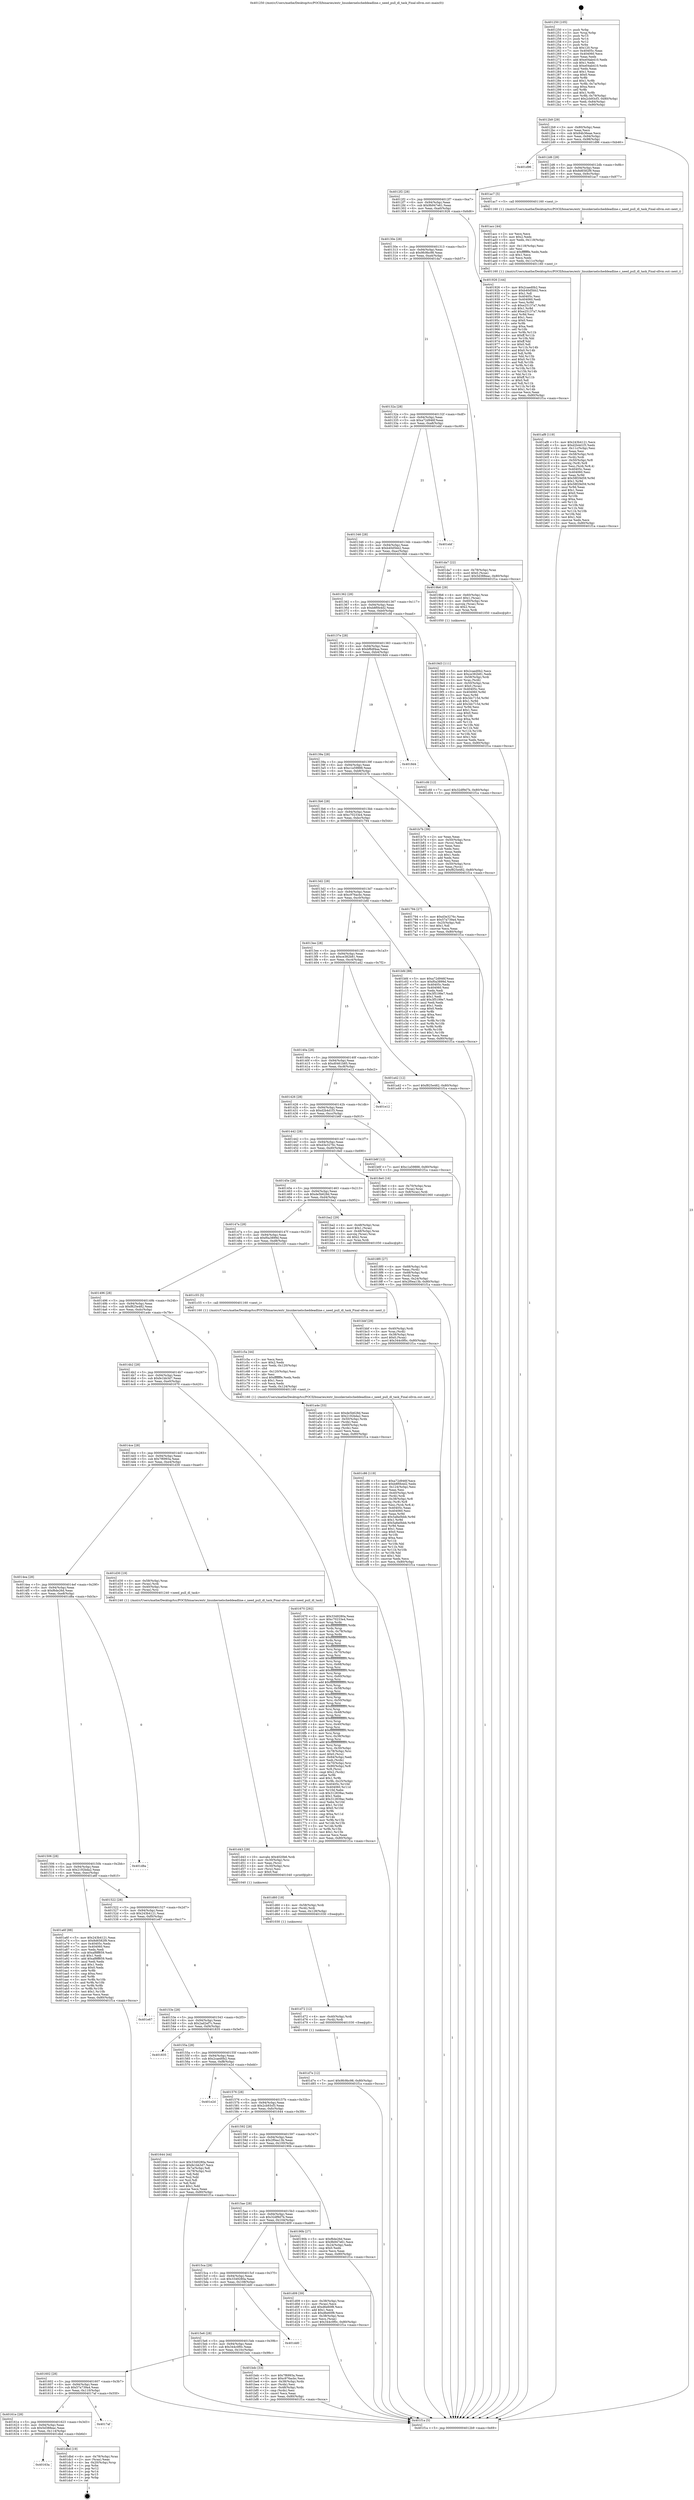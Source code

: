 digraph "0x401250" {
  label = "0x401250 (/mnt/c/Users/mathe/Desktop/tcc/POCII/binaries/extr_linuxkernelscheddeadline.c_need_pull_dl_task_Final-ollvm.out::main(0))"
  labelloc = "t"
  node[shape=record]

  Entry [label="",width=0.3,height=0.3,shape=circle,fillcolor=black,style=filled]
  "0x4012b9" [label="{
     0x4012b9 [29]\l
     | [instrs]\l
     &nbsp;&nbsp;0x4012b9 \<+3\>: mov -0x80(%rbp),%eax\l
     &nbsp;&nbsp;0x4012bc \<+2\>: mov %eax,%ecx\l
     &nbsp;&nbsp;0x4012be \<+6\>: sub $0x84b36eae,%ecx\l
     &nbsp;&nbsp;0x4012c4 \<+6\>: mov %eax,-0x94(%rbp)\l
     &nbsp;&nbsp;0x4012ca \<+6\>: mov %ecx,-0x98(%rbp)\l
     &nbsp;&nbsp;0x4012d0 \<+6\>: je 0000000000401d96 \<main+0xb46\>\l
  }"]
  "0x401d96" [label="{
     0x401d96\l
  }", style=dashed]
  "0x4012d6" [label="{
     0x4012d6 [28]\l
     | [instrs]\l
     &nbsp;&nbsp;0x4012d6 \<+5\>: jmp 00000000004012db \<main+0x8b\>\l
     &nbsp;&nbsp;0x4012db \<+6\>: mov -0x94(%rbp),%eax\l
     &nbsp;&nbsp;0x4012e1 \<+5\>: sub $0x8d6582f9,%eax\l
     &nbsp;&nbsp;0x4012e6 \<+6\>: mov %eax,-0x9c(%rbp)\l
     &nbsp;&nbsp;0x4012ec \<+6\>: je 0000000000401ac7 \<main+0x877\>\l
  }"]
  Exit [label="",width=0.3,height=0.3,shape=circle,fillcolor=black,style=filled,peripheries=2]
  "0x401ac7" [label="{
     0x401ac7 [5]\l
     | [instrs]\l
     &nbsp;&nbsp;0x401ac7 \<+5\>: call 0000000000401160 \<next_i\>\l
     | [calls]\l
     &nbsp;&nbsp;0x401160 \{1\} (/mnt/c/Users/mathe/Desktop/tcc/POCII/binaries/extr_linuxkernelscheddeadline.c_need_pull_dl_task_Final-ollvm.out::next_i)\l
  }"]
  "0x4012f2" [label="{
     0x4012f2 [28]\l
     | [instrs]\l
     &nbsp;&nbsp;0x4012f2 \<+5\>: jmp 00000000004012f7 \<main+0xa7\>\l
     &nbsp;&nbsp;0x4012f7 \<+6\>: mov -0x94(%rbp),%eax\l
     &nbsp;&nbsp;0x4012fd \<+5\>: sub $0x9b947e61,%eax\l
     &nbsp;&nbsp;0x401302 \<+6\>: mov %eax,-0xa0(%rbp)\l
     &nbsp;&nbsp;0x401308 \<+6\>: je 0000000000401926 \<main+0x6d6\>\l
  }"]
  "0x40163a" [label="{
     0x40163a\l
  }", style=dashed]
  "0x401926" [label="{
     0x401926 [144]\l
     | [instrs]\l
     &nbsp;&nbsp;0x401926 \<+5\>: mov $0x2caed0b2,%eax\l
     &nbsp;&nbsp;0x40192b \<+5\>: mov $0xb40d5bb2,%ecx\l
     &nbsp;&nbsp;0x401930 \<+2\>: mov $0x1,%dl\l
     &nbsp;&nbsp;0x401932 \<+7\>: mov 0x40405c,%esi\l
     &nbsp;&nbsp;0x401939 \<+7\>: mov 0x404060,%edi\l
     &nbsp;&nbsp;0x401940 \<+3\>: mov %esi,%r8d\l
     &nbsp;&nbsp;0x401943 \<+7\>: sub $0xe25137a7,%r8d\l
     &nbsp;&nbsp;0x40194a \<+4\>: sub $0x1,%r8d\l
     &nbsp;&nbsp;0x40194e \<+7\>: add $0xe25137a7,%r8d\l
     &nbsp;&nbsp;0x401955 \<+4\>: imul %r8d,%esi\l
     &nbsp;&nbsp;0x401959 \<+3\>: and $0x1,%esi\l
     &nbsp;&nbsp;0x40195c \<+3\>: cmp $0x0,%esi\l
     &nbsp;&nbsp;0x40195f \<+4\>: sete %r9b\l
     &nbsp;&nbsp;0x401963 \<+3\>: cmp $0xa,%edi\l
     &nbsp;&nbsp;0x401966 \<+4\>: setl %r10b\l
     &nbsp;&nbsp;0x40196a \<+3\>: mov %r9b,%r11b\l
     &nbsp;&nbsp;0x40196d \<+4\>: xor $0xff,%r11b\l
     &nbsp;&nbsp;0x401971 \<+3\>: mov %r10b,%bl\l
     &nbsp;&nbsp;0x401974 \<+3\>: xor $0xff,%bl\l
     &nbsp;&nbsp;0x401977 \<+3\>: xor $0x0,%dl\l
     &nbsp;&nbsp;0x40197a \<+3\>: mov %r11b,%r14b\l
     &nbsp;&nbsp;0x40197d \<+4\>: and $0x0,%r14b\l
     &nbsp;&nbsp;0x401981 \<+3\>: and %dl,%r9b\l
     &nbsp;&nbsp;0x401984 \<+3\>: mov %bl,%r15b\l
     &nbsp;&nbsp;0x401987 \<+4\>: and $0x0,%r15b\l
     &nbsp;&nbsp;0x40198b \<+3\>: and %dl,%r10b\l
     &nbsp;&nbsp;0x40198e \<+3\>: or %r9b,%r14b\l
     &nbsp;&nbsp;0x401991 \<+3\>: or %r10b,%r15b\l
     &nbsp;&nbsp;0x401994 \<+3\>: xor %r15b,%r14b\l
     &nbsp;&nbsp;0x401997 \<+3\>: or %bl,%r11b\l
     &nbsp;&nbsp;0x40199a \<+4\>: xor $0xff,%r11b\l
     &nbsp;&nbsp;0x40199e \<+3\>: or $0x0,%dl\l
     &nbsp;&nbsp;0x4019a1 \<+3\>: and %dl,%r11b\l
     &nbsp;&nbsp;0x4019a4 \<+3\>: or %r11b,%r14b\l
     &nbsp;&nbsp;0x4019a7 \<+4\>: test $0x1,%r14b\l
     &nbsp;&nbsp;0x4019ab \<+3\>: cmovne %ecx,%eax\l
     &nbsp;&nbsp;0x4019ae \<+3\>: mov %eax,-0x80(%rbp)\l
     &nbsp;&nbsp;0x4019b1 \<+5\>: jmp 0000000000401f1a \<main+0xcca\>\l
  }"]
  "0x40130e" [label="{
     0x40130e [28]\l
     | [instrs]\l
     &nbsp;&nbsp;0x40130e \<+5\>: jmp 0000000000401313 \<main+0xc3\>\l
     &nbsp;&nbsp;0x401313 \<+6\>: mov -0x94(%rbp),%eax\l
     &nbsp;&nbsp;0x401319 \<+5\>: sub $0x9fc9bc98,%eax\l
     &nbsp;&nbsp;0x40131e \<+6\>: mov %eax,-0xa4(%rbp)\l
     &nbsp;&nbsp;0x401324 \<+6\>: je 0000000000401da7 \<main+0xb57\>\l
  }"]
  "0x401dbd" [label="{
     0x401dbd [19]\l
     | [instrs]\l
     &nbsp;&nbsp;0x401dbd \<+4\>: mov -0x78(%rbp),%rax\l
     &nbsp;&nbsp;0x401dc1 \<+2\>: mov (%rax),%eax\l
     &nbsp;&nbsp;0x401dc3 \<+4\>: lea -0x20(%rbp),%rsp\l
     &nbsp;&nbsp;0x401dc7 \<+1\>: pop %rbx\l
     &nbsp;&nbsp;0x401dc8 \<+2\>: pop %r12\l
     &nbsp;&nbsp;0x401dca \<+2\>: pop %r14\l
     &nbsp;&nbsp;0x401dcc \<+2\>: pop %r15\l
     &nbsp;&nbsp;0x401dce \<+1\>: pop %rbp\l
     &nbsp;&nbsp;0x401dcf \<+1\>: ret\l
  }"]
  "0x401da7" [label="{
     0x401da7 [22]\l
     | [instrs]\l
     &nbsp;&nbsp;0x401da7 \<+4\>: mov -0x78(%rbp),%rax\l
     &nbsp;&nbsp;0x401dab \<+6\>: movl $0x0,(%rax)\l
     &nbsp;&nbsp;0x401db1 \<+7\>: movl $0x5d388eac,-0x80(%rbp)\l
     &nbsp;&nbsp;0x401db8 \<+5\>: jmp 0000000000401f1a \<main+0xcca\>\l
  }"]
  "0x40132a" [label="{
     0x40132a [28]\l
     | [instrs]\l
     &nbsp;&nbsp;0x40132a \<+5\>: jmp 000000000040132f \<main+0xdf\>\l
     &nbsp;&nbsp;0x40132f \<+6\>: mov -0x94(%rbp),%eax\l
     &nbsp;&nbsp;0x401335 \<+5\>: sub $0xa72d946f,%eax\l
     &nbsp;&nbsp;0x40133a \<+6\>: mov %eax,-0xa8(%rbp)\l
     &nbsp;&nbsp;0x401340 \<+6\>: je 0000000000401ebf \<main+0xc6f\>\l
  }"]
  "0x40161e" [label="{
     0x40161e [28]\l
     | [instrs]\l
     &nbsp;&nbsp;0x40161e \<+5\>: jmp 0000000000401623 \<main+0x3d3\>\l
     &nbsp;&nbsp;0x401623 \<+6\>: mov -0x94(%rbp),%eax\l
     &nbsp;&nbsp;0x401629 \<+5\>: sub $0x5d388eac,%eax\l
     &nbsp;&nbsp;0x40162e \<+6\>: mov %eax,-0x114(%rbp)\l
     &nbsp;&nbsp;0x401634 \<+6\>: je 0000000000401dbd \<main+0xb6d\>\l
  }"]
  "0x401ebf" [label="{
     0x401ebf\l
  }", style=dashed]
  "0x401346" [label="{
     0x401346 [28]\l
     | [instrs]\l
     &nbsp;&nbsp;0x401346 \<+5\>: jmp 000000000040134b \<main+0xfb\>\l
     &nbsp;&nbsp;0x40134b \<+6\>: mov -0x94(%rbp),%eax\l
     &nbsp;&nbsp;0x401351 \<+5\>: sub $0xb40d5bb2,%eax\l
     &nbsp;&nbsp;0x401356 \<+6\>: mov %eax,-0xac(%rbp)\l
     &nbsp;&nbsp;0x40135c \<+6\>: je 00000000004019b6 \<main+0x766\>\l
  }"]
  "0x4017af" [label="{
     0x4017af\l
  }", style=dashed]
  "0x4019b6" [label="{
     0x4019b6 [29]\l
     | [instrs]\l
     &nbsp;&nbsp;0x4019b6 \<+4\>: mov -0x60(%rbp),%rax\l
     &nbsp;&nbsp;0x4019ba \<+6\>: movl $0x1,(%rax)\l
     &nbsp;&nbsp;0x4019c0 \<+4\>: mov -0x60(%rbp),%rax\l
     &nbsp;&nbsp;0x4019c4 \<+3\>: movslq (%rax),%rax\l
     &nbsp;&nbsp;0x4019c7 \<+4\>: shl $0x2,%rax\l
     &nbsp;&nbsp;0x4019cb \<+3\>: mov %rax,%rdi\l
     &nbsp;&nbsp;0x4019ce \<+5\>: call 0000000000401050 \<malloc@plt\>\l
     | [calls]\l
     &nbsp;&nbsp;0x401050 \{1\} (unknown)\l
  }"]
  "0x401362" [label="{
     0x401362 [28]\l
     | [instrs]\l
     &nbsp;&nbsp;0x401362 \<+5\>: jmp 0000000000401367 \<main+0x117\>\l
     &nbsp;&nbsp;0x401367 \<+6\>: mov -0x94(%rbp),%eax\l
     &nbsp;&nbsp;0x40136d \<+5\>: sub $0xb8f0b4d2,%eax\l
     &nbsp;&nbsp;0x401372 \<+6\>: mov %eax,-0xb0(%rbp)\l
     &nbsp;&nbsp;0x401378 \<+6\>: je 0000000000401cfd \<main+0xaad\>\l
  }"]
  "0x401d7e" [label="{
     0x401d7e [12]\l
     | [instrs]\l
     &nbsp;&nbsp;0x401d7e \<+7\>: movl $0x9fc9bc98,-0x80(%rbp)\l
     &nbsp;&nbsp;0x401d85 \<+5\>: jmp 0000000000401f1a \<main+0xcca\>\l
  }"]
  "0x401cfd" [label="{
     0x401cfd [12]\l
     | [instrs]\l
     &nbsp;&nbsp;0x401cfd \<+7\>: movl $0x32df9d7b,-0x80(%rbp)\l
     &nbsp;&nbsp;0x401d04 \<+5\>: jmp 0000000000401f1a \<main+0xcca\>\l
  }"]
  "0x40137e" [label="{
     0x40137e [28]\l
     | [instrs]\l
     &nbsp;&nbsp;0x40137e \<+5\>: jmp 0000000000401383 \<main+0x133\>\l
     &nbsp;&nbsp;0x401383 \<+6\>: mov -0x94(%rbp),%eax\l
     &nbsp;&nbsp;0x401389 \<+5\>: sub $0xbf6df4aa,%eax\l
     &nbsp;&nbsp;0x40138e \<+6\>: mov %eax,-0xb4(%rbp)\l
     &nbsp;&nbsp;0x401394 \<+6\>: je 00000000004018d4 \<main+0x684\>\l
  }"]
  "0x401d72" [label="{
     0x401d72 [12]\l
     | [instrs]\l
     &nbsp;&nbsp;0x401d72 \<+4\>: mov -0x40(%rbp),%rdi\l
     &nbsp;&nbsp;0x401d76 \<+3\>: mov (%rdi),%rdi\l
     &nbsp;&nbsp;0x401d79 \<+5\>: call 0000000000401030 \<free@plt\>\l
     | [calls]\l
     &nbsp;&nbsp;0x401030 \{1\} (unknown)\l
  }"]
  "0x4018d4" [label="{
     0x4018d4\l
  }", style=dashed]
  "0x40139a" [label="{
     0x40139a [28]\l
     | [instrs]\l
     &nbsp;&nbsp;0x40139a \<+5\>: jmp 000000000040139f \<main+0x14f\>\l
     &nbsp;&nbsp;0x40139f \<+6\>: mov -0x94(%rbp),%eax\l
     &nbsp;&nbsp;0x4013a5 \<+5\>: sub $0xc1a59888,%eax\l
     &nbsp;&nbsp;0x4013aa \<+6\>: mov %eax,-0xb8(%rbp)\l
     &nbsp;&nbsp;0x4013b0 \<+6\>: je 0000000000401b7b \<main+0x92b\>\l
  }"]
  "0x401d60" [label="{
     0x401d60 [18]\l
     | [instrs]\l
     &nbsp;&nbsp;0x401d60 \<+4\>: mov -0x58(%rbp),%rdi\l
     &nbsp;&nbsp;0x401d64 \<+3\>: mov (%rdi),%rdi\l
     &nbsp;&nbsp;0x401d67 \<+6\>: mov %eax,-0x128(%rbp)\l
     &nbsp;&nbsp;0x401d6d \<+5\>: call 0000000000401030 \<free@plt\>\l
     | [calls]\l
     &nbsp;&nbsp;0x401030 \{1\} (unknown)\l
  }"]
  "0x401b7b" [label="{
     0x401b7b [39]\l
     | [instrs]\l
     &nbsp;&nbsp;0x401b7b \<+2\>: xor %eax,%eax\l
     &nbsp;&nbsp;0x401b7d \<+4\>: mov -0x50(%rbp),%rcx\l
     &nbsp;&nbsp;0x401b81 \<+2\>: mov (%rcx),%edx\l
     &nbsp;&nbsp;0x401b83 \<+2\>: mov %eax,%esi\l
     &nbsp;&nbsp;0x401b85 \<+2\>: sub %edx,%esi\l
     &nbsp;&nbsp;0x401b87 \<+2\>: mov %eax,%edx\l
     &nbsp;&nbsp;0x401b89 \<+3\>: sub $0x1,%edx\l
     &nbsp;&nbsp;0x401b8c \<+2\>: add %edx,%esi\l
     &nbsp;&nbsp;0x401b8e \<+2\>: sub %esi,%eax\l
     &nbsp;&nbsp;0x401b90 \<+4\>: mov -0x50(%rbp),%rcx\l
     &nbsp;&nbsp;0x401b94 \<+2\>: mov %eax,(%rcx)\l
     &nbsp;&nbsp;0x401b96 \<+7\>: movl $0xf825e482,-0x80(%rbp)\l
     &nbsp;&nbsp;0x401b9d \<+5\>: jmp 0000000000401f1a \<main+0xcca\>\l
  }"]
  "0x4013b6" [label="{
     0x4013b6 [28]\l
     | [instrs]\l
     &nbsp;&nbsp;0x4013b6 \<+5\>: jmp 00000000004013bb \<main+0x16b\>\l
     &nbsp;&nbsp;0x4013bb \<+6\>: mov -0x94(%rbp),%eax\l
     &nbsp;&nbsp;0x4013c1 \<+5\>: sub $0xc70233e4,%eax\l
     &nbsp;&nbsp;0x4013c6 \<+6\>: mov %eax,-0xbc(%rbp)\l
     &nbsp;&nbsp;0x4013cc \<+6\>: je 0000000000401794 \<main+0x544\>\l
  }"]
  "0x401d43" [label="{
     0x401d43 [29]\l
     | [instrs]\l
     &nbsp;&nbsp;0x401d43 \<+10\>: movabs $0x4020b6,%rdi\l
     &nbsp;&nbsp;0x401d4d \<+4\>: mov -0x30(%rbp),%rsi\l
     &nbsp;&nbsp;0x401d51 \<+2\>: mov %eax,(%rsi)\l
     &nbsp;&nbsp;0x401d53 \<+4\>: mov -0x30(%rbp),%rsi\l
     &nbsp;&nbsp;0x401d57 \<+2\>: mov (%rsi),%esi\l
     &nbsp;&nbsp;0x401d59 \<+2\>: mov $0x0,%al\l
     &nbsp;&nbsp;0x401d5b \<+5\>: call 0000000000401040 \<printf@plt\>\l
     | [calls]\l
     &nbsp;&nbsp;0x401040 \{1\} (unknown)\l
  }"]
  "0x401794" [label="{
     0x401794 [27]\l
     | [instrs]\l
     &nbsp;&nbsp;0x401794 \<+5\>: mov $0xd3e3276c,%eax\l
     &nbsp;&nbsp;0x401799 \<+5\>: mov $0x57a739a4,%ecx\l
     &nbsp;&nbsp;0x40179e \<+3\>: mov -0x25(%rbp),%dl\l
     &nbsp;&nbsp;0x4017a1 \<+3\>: test $0x1,%dl\l
     &nbsp;&nbsp;0x4017a4 \<+3\>: cmovne %ecx,%eax\l
     &nbsp;&nbsp;0x4017a7 \<+3\>: mov %eax,-0x80(%rbp)\l
     &nbsp;&nbsp;0x4017aa \<+5\>: jmp 0000000000401f1a \<main+0xcca\>\l
  }"]
  "0x4013d2" [label="{
     0x4013d2 [28]\l
     | [instrs]\l
     &nbsp;&nbsp;0x4013d2 \<+5\>: jmp 00000000004013d7 \<main+0x187\>\l
     &nbsp;&nbsp;0x4013d7 \<+6\>: mov -0x94(%rbp),%eax\l
     &nbsp;&nbsp;0x4013dd \<+5\>: sub $0xc976acbc,%eax\l
     &nbsp;&nbsp;0x4013e2 \<+6\>: mov %eax,-0xc0(%rbp)\l
     &nbsp;&nbsp;0x4013e8 \<+6\>: je 0000000000401bfd \<main+0x9ad\>\l
  }"]
  "0x401c86" [label="{
     0x401c86 [119]\l
     | [instrs]\l
     &nbsp;&nbsp;0x401c86 \<+5\>: mov $0xa72d946f,%ecx\l
     &nbsp;&nbsp;0x401c8b \<+5\>: mov $0xb8f0b4d2,%edx\l
     &nbsp;&nbsp;0x401c90 \<+6\>: mov -0x124(%rbp),%esi\l
     &nbsp;&nbsp;0x401c96 \<+3\>: imul %eax,%esi\l
     &nbsp;&nbsp;0x401c99 \<+4\>: mov -0x40(%rbp),%rdi\l
     &nbsp;&nbsp;0x401c9d \<+3\>: mov (%rdi),%rdi\l
     &nbsp;&nbsp;0x401ca0 \<+4\>: mov -0x38(%rbp),%r8\l
     &nbsp;&nbsp;0x401ca4 \<+3\>: movslq (%r8),%r8\l
     &nbsp;&nbsp;0x401ca7 \<+4\>: mov %esi,(%rdi,%r8,4)\l
     &nbsp;&nbsp;0x401cab \<+7\>: mov 0x40405c,%eax\l
     &nbsp;&nbsp;0x401cb2 \<+7\>: mov 0x404060,%esi\l
     &nbsp;&nbsp;0x401cb9 \<+3\>: mov %eax,%r9d\l
     &nbsp;&nbsp;0x401cbc \<+7\>: add $0x5a8a0bbb,%r9d\l
     &nbsp;&nbsp;0x401cc3 \<+4\>: sub $0x1,%r9d\l
     &nbsp;&nbsp;0x401cc7 \<+7\>: sub $0x5a8a0bbb,%r9d\l
     &nbsp;&nbsp;0x401cce \<+4\>: imul %r9d,%eax\l
     &nbsp;&nbsp;0x401cd2 \<+3\>: and $0x1,%eax\l
     &nbsp;&nbsp;0x401cd5 \<+3\>: cmp $0x0,%eax\l
     &nbsp;&nbsp;0x401cd8 \<+4\>: sete %r10b\l
     &nbsp;&nbsp;0x401cdc \<+3\>: cmp $0xa,%esi\l
     &nbsp;&nbsp;0x401cdf \<+4\>: setl %r11b\l
     &nbsp;&nbsp;0x401ce3 \<+3\>: mov %r10b,%bl\l
     &nbsp;&nbsp;0x401ce6 \<+3\>: and %r11b,%bl\l
     &nbsp;&nbsp;0x401ce9 \<+3\>: xor %r11b,%r10b\l
     &nbsp;&nbsp;0x401cec \<+3\>: or %r10b,%bl\l
     &nbsp;&nbsp;0x401cef \<+3\>: test $0x1,%bl\l
     &nbsp;&nbsp;0x401cf2 \<+3\>: cmovne %edx,%ecx\l
     &nbsp;&nbsp;0x401cf5 \<+3\>: mov %ecx,-0x80(%rbp)\l
     &nbsp;&nbsp;0x401cf8 \<+5\>: jmp 0000000000401f1a \<main+0xcca\>\l
  }"]
  "0x401bfd" [label="{
     0x401bfd [88]\l
     | [instrs]\l
     &nbsp;&nbsp;0x401bfd \<+5\>: mov $0xa72d946f,%eax\l
     &nbsp;&nbsp;0x401c02 \<+5\>: mov $0xf0a3899d,%ecx\l
     &nbsp;&nbsp;0x401c07 \<+7\>: mov 0x40405c,%edx\l
     &nbsp;&nbsp;0x401c0e \<+7\>: mov 0x404060,%esi\l
     &nbsp;&nbsp;0x401c15 \<+2\>: mov %edx,%edi\l
     &nbsp;&nbsp;0x401c17 \<+6\>: sub $0x3f5199e7,%edi\l
     &nbsp;&nbsp;0x401c1d \<+3\>: sub $0x1,%edi\l
     &nbsp;&nbsp;0x401c20 \<+6\>: add $0x3f5199e7,%edi\l
     &nbsp;&nbsp;0x401c26 \<+3\>: imul %edi,%edx\l
     &nbsp;&nbsp;0x401c29 \<+3\>: and $0x1,%edx\l
     &nbsp;&nbsp;0x401c2c \<+3\>: cmp $0x0,%edx\l
     &nbsp;&nbsp;0x401c2f \<+4\>: sete %r8b\l
     &nbsp;&nbsp;0x401c33 \<+3\>: cmp $0xa,%esi\l
     &nbsp;&nbsp;0x401c36 \<+4\>: setl %r9b\l
     &nbsp;&nbsp;0x401c3a \<+3\>: mov %r8b,%r10b\l
     &nbsp;&nbsp;0x401c3d \<+3\>: and %r9b,%r10b\l
     &nbsp;&nbsp;0x401c40 \<+3\>: xor %r9b,%r8b\l
     &nbsp;&nbsp;0x401c43 \<+3\>: or %r8b,%r10b\l
     &nbsp;&nbsp;0x401c46 \<+4\>: test $0x1,%r10b\l
     &nbsp;&nbsp;0x401c4a \<+3\>: cmovne %ecx,%eax\l
     &nbsp;&nbsp;0x401c4d \<+3\>: mov %eax,-0x80(%rbp)\l
     &nbsp;&nbsp;0x401c50 \<+5\>: jmp 0000000000401f1a \<main+0xcca\>\l
  }"]
  "0x4013ee" [label="{
     0x4013ee [28]\l
     | [instrs]\l
     &nbsp;&nbsp;0x4013ee \<+5\>: jmp 00000000004013f3 \<main+0x1a3\>\l
     &nbsp;&nbsp;0x4013f3 \<+6\>: mov -0x94(%rbp),%eax\l
     &nbsp;&nbsp;0x4013f9 \<+5\>: sub $0xce382b81,%eax\l
     &nbsp;&nbsp;0x4013fe \<+6\>: mov %eax,-0xc4(%rbp)\l
     &nbsp;&nbsp;0x401404 \<+6\>: je 0000000000401a42 \<main+0x7f2\>\l
  }"]
  "0x401c5a" [label="{
     0x401c5a [44]\l
     | [instrs]\l
     &nbsp;&nbsp;0x401c5a \<+2\>: xor %ecx,%ecx\l
     &nbsp;&nbsp;0x401c5c \<+5\>: mov $0x2,%edx\l
     &nbsp;&nbsp;0x401c61 \<+6\>: mov %edx,-0x120(%rbp)\l
     &nbsp;&nbsp;0x401c67 \<+1\>: cltd\l
     &nbsp;&nbsp;0x401c68 \<+6\>: mov -0x120(%rbp),%esi\l
     &nbsp;&nbsp;0x401c6e \<+2\>: idiv %esi\l
     &nbsp;&nbsp;0x401c70 \<+6\>: imul $0xfffffffe,%edx,%edx\l
     &nbsp;&nbsp;0x401c76 \<+3\>: sub $0x1,%ecx\l
     &nbsp;&nbsp;0x401c79 \<+2\>: sub %ecx,%edx\l
     &nbsp;&nbsp;0x401c7b \<+6\>: mov %edx,-0x124(%rbp)\l
     &nbsp;&nbsp;0x401c81 \<+5\>: call 0000000000401160 \<next_i\>\l
     | [calls]\l
     &nbsp;&nbsp;0x401160 \{1\} (/mnt/c/Users/mathe/Desktop/tcc/POCII/binaries/extr_linuxkernelscheddeadline.c_need_pull_dl_task_Final-ollvm.out::next_i)\l
  }"]
  "0x401a42" [label="{
     0x401a42 [12]\l
     | [instrs]\l
     &nbsp;&nbsp;0x401a42 \<+7\>: movl $0xf825e482,-0x80(%rbp)\l
     &nbsp;&nbsp;0x401a49 \<+5\>: jmp 0000000000401f1a \<main+0xcca\>\l
  }"]
  "0x40140a" [label="{
     0x40140a [28]\l
     | [instrs]\l
     &nbsp;&nbsp;0x40140a \<+5\>: jmp 000000000040140f \<main+0x1bf\>\l
     &nbsp;&nbsp;0x40140f \<+6\>: mov -0x94(%rbp),%eax\l
     &nbsp;&nbsp;0x401415 \<+5\>: sub $0xd0461b85,%eax\l
     &nbsp;&nbsp;0x40141a \<+6\>: mov %eax,-0xc8(%rbp)\l
     &nbsp;&nbsp;0x401420 \<+6\>: je 0000000000401e12 \<main+0xbc2\>\l
  }"]
  "0x401602" [label="{
     0x401602 [28]\l
     | [instrs]\l
     &nbsp;&nbsp;0x401602 \<+5\>: jmp 0000000000401607 \<main+0x3b7\>\l
     &nbsp;&nbsp;0x401607 \<+6\>: mov -0x94(%rbp),%eax\l
     &nbsp;&nbsp;0x40160d \<+5\>: sub $0x57a739a4,%eax\l
     &nbsp;&nbsp;0x401612 \<+6\>: mov %eax,-0x110(%rbp)\l
     &nbsp;&nbsp;0x401618 \<+6\>: je 00000000004017af \<main+0x55f\>\l
  }"]
  "0x401e12" [label="{
     0x401e12\l
  }", style=dashed]
  "0x401426" [label="{
     0x401426 [28]\l
     | [instrs]\l
     &nbsp;&nbsp;0x401426 \<+5\>: jmp 000000000040142b \<main+0x1db\>\l
     &nbsp;&nbsp;0x40142b \<+6\>: mov -0x94(%rbp),%eax\l
     &nbsp;&nbsp;0x401431 \<+5\>: sub $0xd2b4d1f3,%eax\l
     &nbsp;&nbsp;0x401436 \<+6\>: mov %eax,-0xcc(%rbp)\l
     &nbsp;&nbsp;0x40143c \<+6\>: je 0000000000401b6f \<main+0x91f\>\l
  }"]
  "0x401bdc" [label="{
     0x401bdc [33]\l
     | [instrs]\l
     &nbsp;&nbsp;0x401bdc \<+5\>: mov $0x7f6993a,%eax\l
     &nbsp;&nbsp;0x401be1 \<+5\>: mov $0xc976acbc,%ecx\l
     &nbsp;&nbsp;0x401be6 \<+4\>: mov -0x38(%rbp),%rdx\l
     &nbsp;&nbsp;0x401bea \<+2\>: mov (%rdx),%esi\l
     &nbsp;&nbsp;0x401bec \<+4\>: mov -0x48(%rbp),%rdx\l
     &nbsp;&nbsp;0x401bf0 \<+2\>: cmp (%rdx),%esi\l
     &nbsp;&nbsp;0x401bf2 \<+3\>: cmovl %ecx,%eax\l
     &nbsp;&nbsp;0x401bf5 \<+3\>: mov %eax,-0x80(%rbp)\l
     &nbsp;&nbsp;0x401bf8 \<+5\>: jmp 0000000000401f1a \<main+0xcca\>\l
  }"]
  "0x401b6f" [label="{
     0x401b6f [12]\l
     | [instrs]\l
     &nbsp;&nbsp;0x401b6f \<+7\>: movl $0xc1a59888,-0x80(%rbp)\l
     &nbsp;&nbsp;0x401b76 \<+5\>: jmp 0000000000401f1a \<main+0xcca\>\l
  }"]
  "0x401442" [label="{
     0x401442 [28]\l
     | [instrs]\l
     &nbsp;&nbsp;0x401442 \<+5\>: jmp 0000000000401447 \<main+0x1f7\>\l
     &nbsp;&nbsp;0x401447 \<+6\>: mov -0x94(%rbp),%eax\l
     &nbsp;&nbsp;0x40144d \<+5\>: sub $0xd3e3276c,%eax\l
     &nbsp;&nbsp;0x401452 \<+6\>: mov %eax,-0xd0(%rbp)\l
     &nbsp;&nbsp;0x401458 \<+6\>: je 00000000004018e0 \<main+0x690\>\l
  }"]
  "0x4015e6" [label="{
     0x4015e6 [28]\l
     | [instrs]\l
     &nbsp;&nbsp;0x4015e6 \<+5\>: jmp 00000000004015eb \<main+0x39b\>\l
     &nbsp;&nbsp;0x4015eb \<+6\>: mov -0x94(%rbp),%eax\l
     &nbsp;&nbsp;0x4015f1 \<+5\>: sub $0x344c0f0c,%eax\l
     &nbsp;&nbsp;0x4015f6 \<+6\>: mov %eax,-0x10c(%rbp)\l
     &nbsp;&nbsp;0x4015fc \<+6\>: je 0000000000401bdc \<main+0x98c\>\l
  }"]
  "0x4018e0" [label="{
     0x4018e0 [16]\l
     | [instrs]\l
     &nbsp;&nbsp;0x4018e0 \<+4\>: mov -0x70(%rbp),%rax\l
     &nbsp;&nbsp;0x4018e4 \<+3\>: mov (%rax),%rax\l
     &nbsp;&nbsp;0x4018e7 \<+4\>: mov 0x8(%rax),%rdi\l
     &nbsp;&nbsp;0x4018eb \<+5\>: call 0000000000401060 \<atoi@plt\>\l
     | [calls]\l
     &nbsp;&nbsp;0x401060 \{1\} (unknown)\l
  }"]
  "0x40145e" [label="{
     0x40145e [28]\l
     | [instrs]\l
     &nbsp;&nbsp;0x40145e \<+5\>: jmp 0000000000401463 \<main+0x213\>\l
     &nbsp;&nbsp;0x401463 \<+6\>: mov -0x94(%rbp),%eax\l
     &nbsp;&nbsp;0x401469 \<+5\>: sub $0xde5b628d,%eax\l
     &nbsp;&nbsp;0x40146e \<+6\>: mov %eax,-0xd4(%rbp)\l
     &nbsp;&nbsp;0x401474 \<+6\>: je 0000000000401ba2 \<main+0x952\>\l
  }"]
  "0x401dd0" [label="{
     0x401dd0\l
  }", style=dashed]
  "0x401ba2" [label="{
     0x401ba2 [29]\l
     | [instrs]\l
     &nbsp;&nbsp;0x401ba2 \<+4\>: mov -0x48(%rbp),%rax\l
     &nbsp;&nbsp;0x401ba6 \<+6\>: movl $0x1,(%rax)\l
     &nbsp;&nbsp;0x401bac \<+4\>: mov -0x48(%rbp),%rax\l
     &nbsp;&nbsp;0x401bb0 \<+3\>: movslq (%rax),%rax\l
     &nbsp;&nbsp;0x401bb3 \<+4\>: shl $0x2,%rax\l
     &nbsp;&nbsp;0x401bb7 \<+3\>: mov %rax,%rdi\l
     &nbsp;&nbsp;0x401bba \<+5\>: call 0000000000401050 \<malloc@plt\>\l
     | [calls]\l
     &nbsp;&nbsp;0x401050 \{1\} (unknown)\l
  }"]
  "0x40147a" [label="{
     0x40147a [28]\l
     | [instrs]\l
     &nbsp;&nbsp;0x40147a \<+5\>: jmp 000000000040147f \<main+0x22f\>\l
     &nbsp;&nbsp;0x40147f \<+6\>: mov -0x94(%rbp),%eax\l
     &nbsp;&nbsp;0x401485 \<+5\>: sub $0xf0a3899d,%eax\l
     &nbsp;&nbsp;0x40148a \<+6\>: mov %eax,-0xd8(%rbp)\l
     &nbsp;&nbsp;0x401490 \<+6\>: je 0000000000401c55 \<main+0xa05\>\l
  }"]
  "0x4015ca" [label="{
     0x4015ca [28]\l
     | [instrs]\l
     &nbsp;&nbsp;0x4015ca \<+5\>: jmp 00000000004015cf \<main+0x37f\>\l
     &nbsp;&nbsp;0x4015cf \<+6\>: mov -0x94(%rbp),%eax\l
     &nbsp;&nbsp;0x4015d5 \<+5\>: sub $0x3349280a,%eax\l
     &nbsp;&nbsp;0x4015da \<+6\>: mov %eax,-0x108(%rbp)\l
     &nbsp;&nbsp;0x4015e0 \<+6\>: je 0000000000401dd0 \<main+0xb80\>\l
  }"]
  "0x401c55" [label="{
     0x401c55 [5]\l
     | [instrs]\l
     &nbsp;&nbsp;0x401c55 \<+5\>: call 0000000000401160 \<next_i\>\l
     | [calls]\l
     &nbsp;&nbsp;0x401160 \{1\} (/mnt/c/Users/mathe/Desktop/tcc/POCII/binaries/extr_linuxkernelscheddeadline.c_need_pull_dl_task_Final-ollvm.out::next_i)\l
  }"]
  "0x401496" [label="{
     0x401496 [28]\l
     | [instrs]\l
     &nbsp;&nbsp;0x401496 \<+5\>: jmp 000000000040149b \<main+0x24b\>\l
     &nbsp;&nbsp;0x40149b \<+6\>: mov -0x94(%rbp),%eax\l
     &nbsp;&nbsp;0x4014a1 \<+5\>: sub $0xf825e482,%eax\l
     &nbsp;&nbsp;0x4014a6 \<+6\>: mov %eax,-0xdc(%rbp)\l
     &nbsp;&nbsp;0x4014ac \<+6\>: je 0000000000401a4e \<main+0x7fe\>\l
  }"]
  "0x401d09" [label="{
     0x401d09 [39]\l
     | [instrs]\l
     &nbsp;&nbsp;0x401d09 \<+4\>: mov -0x38(%rbp),%rax\l
     &nbsp;&nbsp;0x401d0d \<+2\>: mov (%rax),%ecx\l
     &nbsp;&nbsp;0x401d0f \<+6\>: add $0xd6e60f8,%ecx\l
     &nbsp;&nbsp;0x401d15 \<+3\>: add $0x1,%ecx\l
     &nbsp;&nbsp;0x401d18 \<+6\>: sub $0xd6e60f8,%ecx\l
     &nbsp;&nbsp;0x401d1e \<+4\>: mov -0x38(%rbp),%rax\l
     &nbsp;&nbsp;0x401d22 \<+2\>: mov %ecx,(%rax)\l
     &nbsp;&nbsp;0x401d24 \<+7\>: movl $0x344c0f0c,-0x80(%rbp)\l
     &nbsp;&nbsp;0x401d2b \<+5\>: jmp 0000000000401f1a \<main+0xcca\>\l
  }"]
  "0x401a4e" [label="{
     0x401a4e [33]\l
     | [instrs]\l
     &nbsp;&nbsp;0x401a4e \<+5\>: mov $0xde5b628d,%eax\l
     &nbsp;&nbsp;0x401a53 \<+5\>: mov $0x2192bda2,%ecx\l
     &nbsp;&nbsp;0x401a58 \<+4\>: mov -0x50(%rbp),%rdx\l
     &nbsp;&nbsp;0x401a5c \<+2\>: mov (%rdx),%esi\l
     &nbsp;&nbsp;0x401a5e \<+4\>: mov -0x60(%rbp),%rdx\l
     &nbsp;&nbsp;0x401a62 \<+2\>: cmp (%rdx),%esi\l
     &nbsp;&nbsp;0x401a64 \<+3\>: cmovl %ecx,%eax\l
     &nbsp;&nbsp;0x401a67 \<+3\>: mov %eax,-0x80(%rbp)\l
     &nbsp;&nbsp;0x401a6a \<+5\>: jmp 0000000000401f1a \<main+0xcca\>\l
  }"]
  "0x4014b2" [label="{
     0x4014b2 [28]\l
     | [instrs]\l
     &nbsp;&nbsp;0x4014b2 \<+5\>: jmp 00000000004014b7 \<main+0x267\>\l
     &nbsp;&nbsp;0x4014b7 \<+6\>: mov -0x94(%rbp),%eax\l
     &nbsp;&nbsp;0x4014bd \<+5\>: sub $0xfe1bb3d7,%eax\l
     &nbsp;&nbsp;0x4014c2 \<+6\>: mov %eax,-0xe0(%rbp)\l
     &nbsp;&nbsp;0x4014c8 \<+6\>: je 0000000000401670 \<main+0x420\>\l
  }"]
  "0x401bbf" [label="{
     0x401bbf [29]\l
     | [instrs]\l
     &nbsp;&nbsp;0x401bbf \<+4\>: mov -0x40(%rbp),%rdi\l
     &nbsp;&nbsp;0x401bc3 \<+3\>: mov %rax,(%rdi)\l
     &nbsp;&nbsp;0x401bc6 \<+4\>: mov -0x38(%rbp),%rax\l
     &nbsp;&nbsp;0x401bca \<+6\>: movl $0x0,(%rax)\l
     &nbsp;&nbsp;0x401bd0 \<+7\>: movl $0x344c0f0c,-0x80(%rbp)\l
     &nbsp;&nbsp;0x401bd7 \<+5\>: jmp 0000000000401f1a \<main+0xcca\>\l
  }"]
  "0x401670" [label="{
     0x401670 [292]\l
     | [instrs]\l
     &nbsp;&nbsp;0x401670 \<+5\>: mov $0x3349280a,%eax\l
     &nbsp;&nbsp;0x401675 \<+5\>: mov $0xc70233e4,%ecx\l
     &nbsp;&nbsp;0x40167a \<+3\>: mov %rsp,%rdx\l
     &nbsp;&nbsp;0x40167d \<+4\>: add $0xfffffffffffffff0,%rdx\l
     &nbsp;&nbsp;0x401681 \<+3\>: mov %rdx,%rsp\l
     &nbsp;&nbsp;0x401684 \<+4\>: mov %rdx,-0x78(%rbp)\l
     &nbsp;&nbsp;0x401688 \<+3\>: mov %rsp,%rdx\l
     &nbsp;&nbsp;0x40168b \<+4\>: add $0xfffffffffffffff0,%rdx\l
     &nbsp;&nbsp;0x40168f \<+3\>: mov %rdx,%rsp\l
     &nbsp;&nbsp;0x401692 \<+3\>: mov %rsp,%rsi\l
     &nbsp;&nbsp;0x401695 \<+4\>: add $0xfffffffffffffff0,%rsi\l
     &nbsp;&nbsp;0x401699 \<+3\>: mov %rsi,%rsp\l
     &nbsp;&nbsp;0x40169c \<+4\>: mov %rsi,-0x70(%rbp)\l
     &nbsp;&nbsp;0x4016a0 \<+3\>: mov %rsp,%rsi\l
     &nbsp;&nbsp;0x4016a3 \<+4\>: add $0xfffffffffffffff0,%rsi\l
     &nbsp;&nbsp;0x4016a7 \<+3\>: mov %rsi,%rsp\l
     &nbsp;&nbsp;0x4016aa \<+4\>: mov %rsi,-0x68(%rbp)\l
     &nbsp;&nbsp;0x4016ae \<+3\>: mov %rsp,%rsi\l
     &nbsp;&nbsp;0x4016b1 \<+4\>: add $0xfffffffffffffff0,%rsi\l
     &nbsp;&nbsp;0x4016b5 \<+3\>: mov %rsi,%rsp\l
     &nbsp;&nbsp;0x4016b8 \<+4\>: mov %rsi,-0x60(%rbp)\l
     &nbsp;&nbsp;0x4016bc \<+3\>: mov %rsp,%rsi\l
     &nbsp;&nbsp;0x4016bf \<+4\>: add $0xfffffffffffffff0,%rsi\l
     &nbsp;&nbsp;0x4016c3 \<+3\>: mov %rsi,%rsp\l
     &nbsp;&nbsp;0x4016c6 \<+4\>: mov %rsi,-0x58(%rbp)\l
     &nbsp;&nbsp;0x4016ca \<+3\>: mov %rsp,%rsi\l
     &nbsp;&nbsp;0x4016cd \<+4\>: add $0xfffffffffffffff0,%rsi\l
     &nbsp;&nbsp;0x4016d1 \<+3\>: mov %rsi,%rsp\l
     &nbsp;&nbsp;0x4016d4 \<+4\>: mov %rsi,-0x50(%rbp)\l
     &nbsp;&nbsp;0x4016d8 \<+3\>: mov %rsp,%rsi\l
     &nbsp;&nbsp;0x4016db \<+4\>: add $0xfffffffffffffff0,%rsi\l
     &nbsp;&nbsp;0x4016df \<+3\>: mov %rsi,%rsp\l
     &nbsp;&nbsp;0x4016e2 \<+4\>: mov %rsi,-0x48(%rbp)\l
     &nbsp;&nbsp;0x4016e6 \<+3\>: mov %rsp,%rsi\l
     &nbsp;&nbsp;0x4016e9 \<+4\>: add $0xfffffffffffffff0,%rsi\l
     &nbsp;&nbsp;0x4016ed \<+3\>: mov %rsi,%rsp\l
     &nbsp;&nbsp;0x4016f0 \<+4\>: mov %rsi,-0x40(%rbp)\l
     &nbsp;&nbsp;0x4016f4 \<+3\>: mov %rsp,%rsi\l
     &nbsp;&nbsp;0x4016f7 \<+4\>: add $0xfffffffffffffff0,%rsi\l
     &nbsp;&nbsp;0x4016fb \<+3\>: mov %rsi,%rsp\l
     &nbsp;&nbsp;0x4016fe \<+4\>: mov %rsi,-0x38(%rbp)\l
     &nbsp;&nbsp;0x401702 \<+3\>: mov %rsp,%rsi\l
     &nbsp;&nbsp;0x401705 \<+4\>: add $0xfffffffffffffff0,%rsi\l
     &nbsp;&nbsp;0x401709 \<+3\>: mov %rsi,%rsp\l
     &nbsp;&nbsp;0x40170c \<+4\>: mov %rsi,-0x30(%rbp)\l
     &nbsp;&nbsp;0x401710 \<+4\>: mov -0x78(%rbp),%rsi\l
     &nbsp;&nbsp;0x401714 \<+6\>: movl $0x0,(%rsi)\l
     &nbsp;&nbsp;0x40171a \<+6\>: mov -0x84(%rbp),%edi\l
     &nbsp;&nbsp;0x401720 \<+2\>: mov %edi,(%rdx)\l
     &nbsp;&nbsp;0x401722 \<+4\>: mov -0x70(%rbp),%rsi\l
     &nbsp;&nbsp;0x401726 \<+7\>: mov -0x90(%rbp),%r8\l
     &nbsp;&nbsp;0x40172d \<+3\>: mov %r8,(%rsi)\l
     &nbsp;&nbsp;0x401730 \<+3\>: cmpl $0x2,(%rdx)\l
     &nbsp;&nbsp;0x401733 \<+4\>: setne %r9b\l
     &nbsp;&nbsp;0x401737 \<+4\>: and $0x1,%r9b\l
     &nbsp;&nbsp;0x40173b \<+4\>: mov %r9b,-0x25(%rbp)\l
     &nbsp;&nbsp;0x40173f \<+8\>: mov 0x40405c,%r10d\l
     &nbsp;&nbsp;0x401747 \<+8\>: mov 0x404060,%r11d\l
     &nbsp;&nbsp;0x40174f \<+3\>: mov %r10d,%ebx\l
     &nbsp;&nbsp;0x401752 \<+6\>: sub $0x312839ac,%ebx\l
     &nbsp;&nbsp;0x401758 \<+3\>: sub $0x1,%ebx\l
     &nbsp;&nbsp;0x40175b \<+6\>: add $0x312839ac,%ebx\l
     &nbsp;&nbsp;0x401761 \<+4\>: imul %ebx,%r10d\l
     &nbsp;&nbsp;0x401765 \<+4\>: and $0x1,%r10d\l
     &nbsp;&nbsp;0x401769 \<+4\>: cmp $0x0,%r10d\l
     &nbsp;&nbsp;0x40176d \<+4\>: sete %r9b\l
     &nbsp;&nbsp;0x401771 \<+4\>: cmp $0xa,%r11d\l
     &nbsp;&nbsp;0x401775 \<+4\>: setl %r14b\l
     &nbsp;&nbsp;0x401779 \<+3\>: mov %r9b,%r15b\l
     &nbsp;&nbsp;0x40177c \<+3\>: and %r14b,%r15b\l
     &nbsp;&nbsp;0x40177f \<+3\>: xor %r14b,%r9b\l
     &nbsp;&nbsp;0x401782 \<+3\>: or %r9b,%r15b\l
     &nbsp;&nbsp;0x401785 \<+4\>: test $0x1,%r15b\l
     &nbsp;&nbsp;0x401789 \<+3\>: cmovne %ecx,%eax\l
     &nbsp;&nbsp;0x40178c \<+3\>: mov %eax,-0x80(%rbp)\l
     &nbsp;&nbsp;0x40178f \<+5\>: jmp 0000000000401f1a \<main+0xcca\>\l
  }"]
  "0x4014ce" [label="{
     0x4014ce [28]\l
     | [instrs]\l
     &nbsp;&nbsp;0x4014ce \<+5\>: jmp 00000000004014d3 \<main+0x283\>\l
     &nbsp;&nbsp;0x4014d3 \<+6\>: mov -0x94(%rbp),%eax\l
     &nbsp;&nbsp;0x4014d9 \<+5\>: sub $0x7f6993a,%eax\l
     &nbsp;&nbsp;0x4014de \<+6\>: mov %eax,-0xe4(%rbp)\l
     &nbsp;&nbsp;0x4014e4 \<+6\>: je 0000000000401d30 \<main+0xae0\>\l
  }"]
  "0x401af8" [label="{
     0x401af8 [119]\l
     | [instrs]\l
     &nbsp;&nbsp;0x401af8 \<+5\>: mov $0x243b4121,%ecx\l
     &nbsp;&nbsp;0x401afd \<+5\>: mov $0xd2b4d1f3,%edx\l
     &nbsp;&nbsp;0x401b02 \<+6\>: mov -0x11c(%rbp),%esi\l
     &nbsp;&nbsp;0x401b08 \<+3\>: imul %eax,%esi\l
     &nbsp;&nbsp;0x401b0b \<+4\>: mov -0x58(%rbp),%rdi\l
     &nbsp;&nbsp;0x401b0f \<+3\>: mov (%rdi),%rdi\l
     &nbsp;&nbsp;0x401b12 \<+4\>: mov -0x50(%rbp),%r8\l
     &nbsp;&nbsp;0x401b16 \<+3\>: movslq (%r8),%r8\l
     &nbsp;&nbsp;0x401b19 \<+4\>: mov %esi,(%rdi,%r8,4)\l
     &nbsp;&nbsp;0x401b1d \<+7\>: mov 0x40405c,%eax\l
     &nbsp;&nbsp;0x401b24 \<+7\>: mov 0x404060,%esi\l
     &nbsp;&nbsp;0x401b2b \<+3\>: mov %eax,%r9d\l
     &nbsp;&nbsp;0x401b2e \<+7\>: add $0x58f29d59,%r9d\l
     &nbsp;&nbsp;0x401b35 \<+4\>: sub $0x1,%r9d\l
     &nbsp;&nbsp;0x401b39 \<+7\>: sub $0x58f29d59,%r9d\l
     &nbsp;&nbsp;0x401b40 \<+4\>: imul %r9d,%eax\l
     &nbsp;&nbsp;0x401b44 \<+3\>: and $0x1,%eax\l
     &nbsp;&nbsp;0x401b47 \<+3\>: cmp $0x0,%eax\l
     &nbsp;&nbsp;0x401b4a \<+4\>: sete %r10b\l
     &nbsp;&nbsp;0x401b4e \<+3\>: cmp $0xa,%esi\l
     &nbsp;&nbsp;0x401b51 \<+4\>: setl %r11b\l
     &nbsp;&nbsp;0x401b55 \<+3\>: mov %r10b,%bl\l
     &nbsp;&nbsp;0x401b58 \<+3\>: and %r11b,%bl\l
     &nbsp;&nbsp;0x401b5b \<+3\>: xor %r11b,%r10b\l
     &nbsp;&nbsp;0x401b5e \<+3\>: or %r10b,%bl\l
     &nbsp;&nbsp;0x401b61 \<+3\>: test $0x1,%bl\l
     &nbsp;&nbsp;0x401b64 \<+3\>: cmovne %edx,%ecx\l
     &nbsp;&nbsp;0x401b67 \<+3\>: mov %ecx,-0x80(%rbp)\l
     &nbsp;&nbsp;0x401b6a \<+5\>: jmp 0000000000401f1a \<main+0xcca\>\l
  }"]
  "0x401d30" [label="{
     0x401d30 [19]\l
     | [instrs]\l
     &nbsp;&nbsp;0x401d30 \<+4\>: mov -0x58(%rbp),%rax\l
     &nbsp;&nbsp;0x401d34 \<+3\>: mov (%rax),%rdi\l
     &nbsp;&nbsp;0x401d37 \<+4\>: mov -0x40(%rbp),%rax\l
     &nbsp;&nbsp;0x401d3b \<+3\>: mov (%rax),%rsi\l
     &nbsp;&nbsp;0x401d3e \<+5\>: call 0000000000401240 \<need_pull_dl_task\>\l
     | [calls]\l
     &nbsp;&nbsp;0x401240 \{1\} (/mnt/c/Users/mathe/Desktop/tcc/POCII/binaries/extr_linuxkernelscheddeadline.c_need_pull_dl_task_Final-ollvm.out::need_pull_dl_task)\l
  }"]
  "0x4014ea" [label="{
     0x4014ea [28]\l
     | [instrs]\l
     &nbsp;&nbsp;0x4014ea \<+5\>: jmp 00000000004014ef \<main+0x29f\>\l
     &nbsp;&nbsp;0x4014ef \<+6\>: mov -0x94(%rbp),%eax\l
     &nbsp;&nbsp;0x4014f5 \<+5\>: sub $0xf6de26d,%eax\l
     &nbsp;&nbsp;0x4014fa \<+6\>: mov %eax,-0xe8(%rbp)\l
     &nbsp;&nbsp;0x401500 \<+6\>: je 0000000000401d8a \<main+0xb3a\>\l
  }"]
  "0x401acc" [label="{
     0x401acc [44]\l
     | [instrs]\l
     &nbsp;&nbsp;0x401acc \<+2\>: xor %ecx,%ecx\l
     &nbsp;&nbsp;0x401ace \<+5\>: mov $0x2,%edx\l
     &nbsp;&nbsp;0x401ad3 \<+6\>: mov %edx,-0x118(%rbp)\l
     &nbsp;&nbsp;0x401ad9 \<+1\>: cltd\l
     &nbsp;&nbsp;0x401ada \<+6\>: mov -0x118(%rbp),%esi\l
     &nbsp;&nbsp;0x401ae0 \<+2\>: idiv %esi\l
     &nbsp;&nbsp;0x401ae2 \<+6\>: imul $0xfffffffe,%edx,%edx\l
     &nbsp;&nbsp;0x401ae8 \<+3\>: sub $0x1,%ecx\l
     &nbsp;&nbsp;0x401aeb \<+2\>: sub %ecx,%edx\l
     &nbsp;&nbsp;0x401aed \<+6\>: mov %edx,-0x11c(%rbp)\l
     &nbsp;&nbsp;0x401af3 \<+5\>: call 0000000000401160 \<next_i\>\l
     | [calls]\l
     &nbsp;&nbsp;0x401160 \{1\} (/mnt/c/Users/mathe/Desktop/tcc/POCII/binaries/extr_linuxkernelscheddeadline.c_need_pull_dl_task_Final-ollvm.out::next_i)\l
  }"]
  "0x401d8a" [label="{
     0x401d8a\l
  }", style=dashed]
  "0x401506" [label="{
     0x401506 [28]\l
     | [instrs]\l
     &nbsp;&nbsp;0x401506 \<+5\>: jmp 000000000040150b \<main+0x2bb\>\l
     &nbsp;&nbsp;0x40150b \<+6\>: mov -0x94(%rbp),%eax\l
     &nbsp;&nbsp;0x401511 \<+5\>: sub $0x2192bda2,%eax\l
     &nbsp;&nbsp;0x401516 \<+6\>: mov %eax,-0xec(%rbp)\l
     &nbsp;&nbsp;0x40151c \<+6\>: je 0000000000401a6f \<main+0x81f\>\l
  }"]
  "0x4019d3" [label="{
     0x4019d3 [111]\l
     | [instrs]\l
     &nbsp;&nbsp;0x4019d3 \<+5\>: mov $0x2caed0b2,%ecx\l
     &nbsp;&nbsp;0x4019d8 \<+5\>: mov $0xce382b81,%edx\l
     &nbsp;&nbsp;0x4019dd \<+4\>: mov -0x58(%rbp),%rdi\l
     &nbsp;&nbsp;0x4019e1 \<+3\>: mov %rax,(%rdi)\l
     &nbsp;&nbsp;0x4019e4 \<+4\>: mov -0x50(%rbp),%rax\l
     &nbsp;&nbsp;0x4019e8 \<+6\>: movl $0x0,(%rax)\l
     &nbsp;&nbsp;0x4019ee \<+7\>: mov 0x40405c,%esi\l
     &nbsp;&nbsp;0x4019f5 \<+8\>: mov 0x404060,%r8d\l
     &nbsp;&nbsp;0x4019fd \<+3\>: mov %esi,%r9d\l
     &nbsp;&nbsp;0x401a00 \<+7\>: sub $0x3dc715d,%r9d\l
     &nbsp;&nbsp;0x401a07 \<+4\>: sub $0x1,%r9d\l
     &nbsp;&nbsp;0x401a0b \<+7\>: add $0x3dc715d,%r9d\l
     &nbsp;&nbsp;0x401a12 \<+4\>: imul %r9d,%esi\l
     &nbsp;&nbsp;0x401a16 \<+3\>: and $0x1,%esi\l
     &nbsp;&nbsp;0x401a19 \<+3\>: cmp $0x0,%esi\l
     &nbsp;&nbsp;0x401a1c \<+4\>: sete %r10b\l
     &nbsp;&nbsp;0x401a20 \<+4\>: cmp $0xa,%r8d\l
     &nbsp;&nbsp;0x401a24 \<+4\>: setl %r11b\l
     &nbsp;&nbsp;0x401a28 \<+3\>: mov %r10b,%bl\l
     &nbsp;&nbsp;0x401a2b \<+3\>: and %r11b,%bl\l
     &nbsp;&nbsp;0x401a2e \<+3\>: xor %r11b,%r10b\l
     &nbsp;&nbsp;0x401a31 \<+3\>: or %r10b,%bl\l
     &nbsp;&nbsp;0x401a34 \<+3\>: test $0x1,%bl\l
     &nbsp;&nbsp;0x401a37 \<+3\>: cmovne %edx,%ecx\l
     &nbsp;&nbsp;0x401a3a \<+3\>: mov %ecx,-0x80(%rbp)\l
     &nbsp;&nbsp;0x401a3d \<+5\>: jmp 0000000000401f1a \<main+0xcca\>\l
  }"]
  "0x401a6f" [label="{
     0x401a6f [88]\l
     | [instrs]\l
     &nbsp;&nbsp;0x401a6f \<+5\>: mov $0x243b4121,%eax\l
     &nbsp;&nbsp;0x401a74 \<+5\>: mov $0x8d6582f9,%ecx\l
     &nbsp;&nbsp;0x401a79 \<+7\>: mov 0x40405c,%edx\l
     &nbsp;&nbsp;0x401a80 \<+7\>: mov 0x404060,%esi\l
     &nbsp;&nbsp;0x401a87 \<+2\>: mov %edx,%edi\l
     &nbsp;&nbsp;0x401a89 \<+6\>: sub $0xaf8ff859,%edi\l
     &nbsp;&nbsp;0x401a8f \<+3\>: sub $0x1,%edi\l
     &nbsp;&nbsp;0x401a92 \<+6\>: add $0xaf8ff859,%edi\l
     &nbsp;&nbsp;0x401a98 \<+3\>: imul %edi,%edx\l
     &nbsp;&nbsp;0x401a9b \<+3\>: and $0x1,%edx\l
     &nbsp;&nbsp;0x401a9e \<+3\>: cmp $0x0,%edx\l
     &nbsp;&nbsp;0x401aa1 \<+4\>: sete %r8b\l
     &nbsp;&nbsp;0x401aa5 \<+3\>: cmp $0xa,%esi\l
     &nbsp;&nbsp;0x401aa8 \<+4\>: setl %r9b\l
     &nbsp;&nbsp;0x401aac \<+3\>: mov %r8b,%r10b\l
     &nbsp;&nbsp;0x401aaf \<+3\>: and %r9b,%r10b\l
     &nbsp;&nbsp;0x401ab2 \<+3\>: xor %r9b,%r8b\l
     &nbsp;&nbsp;0x401ab5 \<+3\>: or %r8b,%r10b\l
     &nbsp;&nbsp;0x401ab8 \<+4\>: test $0x1,%r10b\l
     &nbsp;&nbsp;0x401abc \<+3\>: cmovne %ecx,%eax\l
     &nbsp;&nbsp;0x401abf \<+3\>: mov %eax,-0x80(%rbp)\l
     &nbsp;&nbsp;0x401ac2 \<+5\>: jmp 0000000000401f1a \<main+0xcca\>\l
  }"]
  "0x401522" [label="{
     0x401522 [28]\l
     | [instrs]\l
     &nbsp;&nbsp;0x401522 \<+5\>: jmp 0000000000401527 \<main+0x2d7\>\l
     &nbsp;&nbsp;0x401527 \<+6\>: mov -0x94(%rbp),%eax\l
     &nbsp;&nbsp;0x40152d \<+5\>: sub $0x243b4121,%eax\l
     &nbsp;&nbsp;0x401532 \<+6\>: mov %eax,-0xf0(%rbp)\l
     &nbsp;&nbsp;0x401538 \<+6\>: je 0000000000401e67 \<main+0xc17\>\l
  }"]
  "0x4015ae" [label="{
     0x4015ae [28]\l
     | [instrs]\l
     &nbsp;&nbsp;0x4015ae \<+5\>: jmp 00000000004015b3 \<main+0x363\>\l
     &nbsp;&nbsp;0x4015b3 \<+6\>: mov -0x94(%rbp),%eax\l
     &nbsp;&nbsp;0x4015b9 \<+5\>: sub $0x32df9d7b,%eax\l
     &nbsp;&nbsp;0x4015be \<+6\>: mov %eax,-0x104(%rbp)\l
     &nbsp;&nbsp;0x4015c4 \<+6\>: je 0000000000401d09 \<main+0xab9\>\l
  }"]
  "0x401e67" [label="{
     0x401e67\l
  }", style=dashed]
  "0x40153e" [label="{
     0x40153e [28]\l
     | [instrs]\l
     &nbsp;&nbsp;0x40153e \<+5\>: jmp 0000000000401543 \<main+0x2f3\>\l
     &nbsp;&nbsp;0x401543 \<+6\>: mov -0x94(%rbp),%eax\l
     &nbsp;&nbsp;0x401549 \<+5\>: sub $0x2ad2ef7c,%eax\l
     &nbsp;&nbsp;0x40154e \<+6\>: mov %eax,-0xf4(%rbp)\l
     &nbsp;&nbsp;0x401554 \<+6\>: je 0000000000401835 \<main+0x5e5\>\l
  }"]
  "0x40190b" [label="{
     0x40190b [27]\l
     | [instrs]\l
     &nbsp;&nbsp;0x40190b \<+5\>: mov $0xf6de26d,%eax\l
     &nbsp;&nbsp;0x401910 \<+5\>: mov $0x9b947e61,%ecx\l
     &nbsp;&nbsp;0x401915 \<+3\>: mov -0x24(%rbp),%edx\l
     &nbsp;&nbsp;0x401918 \<+3\>: cmp $0x0,%edx\l
     &nbsp;&nbsp;0x40191b \<+3\>: cmove %ecx,%eax\l
     &nbsp;&nbsp;0x40191e \<+3\>: mov %eax,-0x80(%rbp)\l
     &nbsp;&nbsp;0x401921 \<+5\>: jmp 0000000000401f1a \<main+0xcca\>\l
  }"]
  "0x401835" [label="{
     0x401835\l
  }", style=dashed]
  "0x40155a" [label="{
     0x40155a [28]\l
     | [instrs]\l
     &nbsp;&nbsp;0x40155a \<+5\>: jmp 000000000040155f \<main+0x30f\>\l
     &nbsp;&nbsp;0x40155f \<+6\>: mov -0x94(%rbp),%eax\l
     &nbsp;&nbsp;0x401565 \<+5\>: sub $0x2caed0b2,%eax\l
     &nbsp;&nbsp;0x40156a \<+6\>: mov %eax,-0xf8(%rbp)\l
     &nbsp;&nbsp;0x401570 \<+6\>: je 0000000000401e2d \<main+0xbdd\>\l
  }"]
  "0x4018f0" [label="{
     0x4018f0 [27]\l
     | [instrs]\l
     &nbsp;&nbsp;0x4018f0 \<+4\>: mov -0x68(%rbp),%rdi\l
     &nbsp;&nbsp;0x4018f4 \<+2\>: mov %eax,(%rdi)\l
     &nbsp;&nbsp;0x4018f6 \<+4\>: mov -0x68(%rbp),%rdi\l
     &nbsp;&nbsp;0x4018fa \<+2\>: mov (%rdi),%eax\l
     &nbsp;&nbsp;0x4018fc \<+3\>: mov %eax,-0x24(%rbp)\l
     &nbsp;&nbsp;0x4018ff \<+7\>: movl $0x2f0ea13b,-0x80(%rbp)\l
     &nbsp;&nbsp;0x401906 \<+5\>: jmp 0000000000401f1a \<main+0xcca\>\l
  }"]
  "0x401e2d" [label="{
     0x401e2d\l
  }", style=dashed]
  "0x401576" [label="{
     0x401576 [28]\l
     | [instrs]\l
     &nbsp;&nbsp;0x401576 \<+5\>: jmp 000000000040157b \<main+0x32b\>\l
     &nbsp;&nbsp;0x40157b \<+6\>: mov -0x94(%rbp),%eax\l
     &nbsp;&nbsp;0x401581 \<+5\>: sub $0x2cb93cf3,%eax\l
     &nbsp;&nbsp;0x401586 \<+6\>: mov %eax,-0xfc(%rbp)\l
     &nbsp;&nbsp;0x40158c \<+6\>: je 0000000000401644 \<main+0x3f4\>\l
  }"]
  "0x401250" [label="{
     0x401250 [105]\l
     | [instrs]\l
     &nbsp;&nbsp;0x401250 \<+1\>: push %rbp\l
     &nbsp;&nbsp;0x401251 \<+3\>: mov %rsp,%rbp\l
     &nbsp;&nbsp;0x401254 \<+2\>: push %r15\l
     &nbsp;&nbsp;0x401256 \<+2\>: push %r14\l
     &nbsp;&nbsp;0x401258 \<+2\>: push %r12\l
     &nbsp;&nbsp;0x40125a \<+1\>: push %rbx\l
     &nbsp;&nbsp;0x40125b \<+7\>: sub $0x120,%rsp\l
     &nbsp;&nbsp;0x401262 \<+7\>: mov 0x40405c,%eax\l
     &nbsp;&nbsp;0x401269 \<+7\>: mov 0x404060,%ecx\l
     &nbsp;&nbsp;0x401270 \<+2\>: mov %eax,%edx\l
     &nbsp;&nbsp;0x401272 \<+6\>: add $0xe04ab410,%edx\l
     &nbsp;&nbsp;0x401278 \<+3\>: sub $0x1,%edx\l
     &nbsp;&nbsp;0x40127b \<+6\>: sub $0xe04ab410,%edx\l
     &nbsp;&nbsp;0x401281 \<+3\>: imul %edx,%eax\l
     &nbsp;&nbsp;0x401284 \<+3\>: and $0x1,%eax\l
     &nbsp;&nbsp;0x401287 \<+3\>: cmp $0x0,%eax\l
     &nbsp;&nbsp;0x40128a \<+4\>: sete %r8b\l
     &nbsp;&nbsp;0x40128e \<+4\>: and $0x1,%r8b\l
     &nbsp;&nbsp;0x401292 \<+4\>: mov %r8b,-0x7a(%rbp)\l
     &nbsp;&nbsp;0x401296 \<+3\>: cmp $0xa,%ecx\l
     &nbsp;&nbsp;0x401299 \<+4\>: setl %r8b\l
     &nbsp;&nbsp;0x40129d \<+4\>: and $0x1,%r8b\l
     &nbsp;&nbsp;0x4012a1 \<+4\>: mov %r8b,-0x79(%rbp)\l
     &nbsp;&nbsp;0x4012a5 \<+7\>: movl $0x2cb93cf3,-0x80(%rbp)\l
     &nbsp;&nbsp;0x4012ac \<+6\>: mov %edi,-0x84(%rbp)\l
     &nbsp;&nbsp;0x4012b2 \<+7\>: mov %rsi,-0x90(%rbp)\l
  }"]
  "0x401644" [label="{
     0x401644 [44]\l
     | [instrs]\l
     &nbsp;&nbsp;0x401644 \<+5\>: mov $0x3349280a,%eax\l
     &nbsp;&nbsp;0x401649 \<+5\>: mov $0xfe1bb3d7,%ecx\l
     &nbsp;&nbsp;0x40164e \<+3\>: mov -0x7a(%rbp),%dl\l
     &nbsp;&nbsp;0x401651 \<+4\>: mov -0x79(%rbp),%sil\l
     &nbsp;&nbsp;0x401655 \<+3\>: mov %dl,%dil\l
     &nbsp;&nbsp;0x401658 \<+3\>: and %sil,%dil\l
     &nbsp;&nbsp;0x40165b \<+3\>: xor %sil,%dl\l
     &nbsp;&nbsp;0x40165e \<+3\>: or %dl,%dil\l
     &nbsp;&nbsp;0x401661 \<+4\>: test $0x1,%dil\l
     &nbsp;&nbsp;0x401665 \<+3\>: cmovne %ecx,%eax\l
     &nbsp;&nbsp;0x401668 \<+3\>: mov %eax,-0x80(%rbp)\l
     &nbsp;&nbsp;0x40166b \<+5\>: jmp 0000000000401f1a \<main+0xcca\>\l
  }"]
  "0x401592" [label="{
     0x401592 [28]\l
     | [instrs]\l
     &nbsp;&nbsp;0x401592 \<+5\>: jmp 0000000000401597 \<main+0x347\>\l
     &nbsp;&nbsp;0x401597 \<+6\>: mov -0x94(%rbp),%eax\l
     &nbsp;&nbsp;0x40159d \<+5\>: sub $0x2f0ea13b,%eax\l
     &nbsp;&nbsp;0x4015a2 \<+6\>: mov %eax,-0x100(%rbp)\l
     &nbsp;&nbsp;0x4015a8 \<+6\>: je 000000000040190b \<main+0x6bb\>\l
  }"]
  "0x401f1a" [label="{
     0x401f1a [5]\l
     | [instrs]\l
     &nbsp;&nbsp;0x401f1a \<+5\>: jmp 00000000004012b9 \<main+0x69\>\l
  }"]
  Entry -> "0x401250" [label=" 1"]
  "0x4012b9" -> "0x401d96" [label=" 0"]
  "0x4012b9" -> "0x4012d6" [label=" 24"]
  "0x401dbd" -> Exit [label=" 1"]
  "0x4012d6" -> "0x401ac7" [label=" 1"]
  "0x4012d6" -> "0x4012f2" [label=" 23"]
  "0x40161e" -> "0x40163a" [label=" 0"]
  "0x4012f2" -> "0x401926" [label=" 1"]
  "0x4012f2" -> "0x40130e" [label=" 22"]
  "0x40161e" -> "0x401dbd" [label=" 1"]
  "0x40130e" -> "0x401da7" [label=" 1"]
  "0x40130e" -> "0x40132a" [label=" 21"]
  "0x401602" -> "0x40161e" [label=" 1"]
  "0x40132a" -> "0x401ebf" [label=" 0"]
  "0x40132a" -> "0x401346" [label=" 21"]
  "0x401602" -> "0x4017af" [label=" 0"]
  "0x401346" -> "0x4019b6" [label=" 1"]
  "0x401346" -> "0x401362" [label=" 20"]
  "0x401da7" -> "0x401f1a" [label=" 1"]
  "0x401362" -> "0x401cfd" [label=" 1"]
  "0x401362" -> "0x40137e" [label=" 19"]
  "0x401d7e" -> "0x401f1a" [label=" 1"]
  "0x40137e" -> "0x4018d4" [label=" 0"]
  "0x40137e" -> "0x40139a" [label=" 19"]
  "0x401d72" -> "0x401d7e" [label=" 1"]
  "0x40139a" -> "0x401b7b" [label=" 1"]
  "0x40139a" -> "0x4013b6" [label=" 18"]
  "0x401d60" -> "0x401d72" [label=" 1"]
  "0x4013b6" -> "0x401794" [label=" 1"]
  "0x4013b6" -> "0x4013d2" [label=" 17"]
  "0x401d43" -> "0x401d60" [label=" 1"]
  "0x4013d2" -> "0x401bfd" [label=" 1"]
  "0x4013d2" -> "0x4013ee" [label=" 16"]
  "0x401d30" -> "0x401d43" [label=" 1"]
  "0x4013ee" -> "0x401a42" [label=" 1"]
  "0x4013ee" -> "0x40140a" [label=" 15"]
  "0x401d09" -> "0x401f1a" [label=" 1"]
  "0x40140a" -> "0x401e12" [label=" 0"]
  "0x40140a" -> "0x401426" [label=" 15"]
  "0x401cfd" -> "0x401f1a" [label=" 1"]
  "0x401426" -> "0x401b6f" [label=" 1"]
  "0x401426" -> "0x401442" [label=" 14"]
  "0x401c86" -> "0x401f1a" [label=" 1"]
  "0x401442" -> "0x4018e0" [label=" 1"]
  "0x401442" -> "0x40145e" [label=" 13"]
  "0x401c55" -> "0x401c5a" [label=" 1"]
  "0x40145e" -> "0x401ba2" [label=" 1"]
  "0x40145e" -> "0x40147a" [label=" 12"]
  "0x401bfd" -> "0x401f1a" [label=" 1"]
  "0x40147a" -> "0x401c55" [label=" 1"]
  "0x40147a" -> "0x401496" [label=" 11"]
  "0x4015e6" -> "0x401602" [label=" 1"]
  "0x401496" -> "0x401a4e" [label=" 2"]
  "0x401496" -> "0x4014b2" [label=" 9"]
  "0x4015e6" -> "0x401bdc" [label=" 2"]
  "0x4014b2" -> "0x401670" [label=" 1"]
  "0x4014b2" -> "0x4014ce" [label=" 8"]
  "0x4015ca" -> "0x4015e6" [label=" 3"]
  "0x4014ce" -> "0x401d30" [label=" 1"]
  "0x4014ce" -> "0x4014ea" [label=" 7"]
  "0x4015ca" -> "0x401dd0" [label=" 0"]
  "0x4014ea" -> "0x401d8a" [label=" 0"]
  "0x4014ea" -> "0x401506" [label=" 7"]
  "0x401bdc" -> "0x401f1a" [label=" 2"]
  "0x401506" -> "0x401a6f" [label=" 1"]
  "0x401506" -> "0x401522" [label=" 6"]
  "0x4015ae" -> "0x4015ca" [label=" 3"]
  "0x401522" -> "0x401e67" [label=" 0"]
  "0x401522" -> "0x40153e" [label=" 6"]
  "0x4015ae" -> "0x401d09" [label=" 1"]
  "0x40153e" -> "0x401835" [label=" 0"]
  "0x40153e" -> "0x40155a" [label=" 6"]
  "0x401c5a" -> "0x401c86" [label=" 1"]
  "0x40155a" -> "0x401e2d" [label=" 0"]
  "0x40155a" -> "0x401576" [label=" 6"]
  "0x401ba2" -> "0x401bbf" [label=" 1"]
  "0x401576" -> "0x401644" [label=" 1"]
  "0x401576" -> "0x401592" [label=" 5"]
  "0x401644" -> "0x401f1a" [label=" 1"]
  "0x401250" -> "0x4012b9" [label=" 1"]
  "0x401f1a" -> "0x4012b9" [label=" 23"]
  "0x401b7b" -> "0x401f1a" [label=" 1"]
  "0x401670" -> "0x401f1a" [label=" 1"]
  "0x401794" -> "0x401f1a" [label=" 1"]
  "0x4018e0" -> "0x4018f0" [label=" 1"]
  "0x4018f0" -> "0x401f1a" [label=" 1"]
  "0x401bbf" -> "0x401f1a" [label=" 1"]
  "0x401592" -> "0x40190b" [label=" 1"]
  "0x401592" -> "0x4015ae" [label=" 4"]
  "0x40190b" -> "0x401f1a" [label=" 1"]
  "0x401926" -> "0x401f1a" [label=" 1"]
  "0x4019b6" -> "0x4019d3" [label=" 1"]
  "0x4019d3" -> "0x401f1a" [label=" 1"]
  "0x401a42" -> "0x401f1a" [label=" 1"]
  "0x401a4e" -> "0x401f1a" [label=" 2"]
  "0x401a6f" -> "0x401f1a" [label=" 1"]
  "0x401ac7" -> "0x401acc" [label=" 1"]
  "0x401acc" -> "0x401af8" [label=" 1"]
  "0x401af8" -> "0x401f1a" [label=" 1"]
  "0x401b6f" -> "0x401f1a" [label=" 1"]
}
